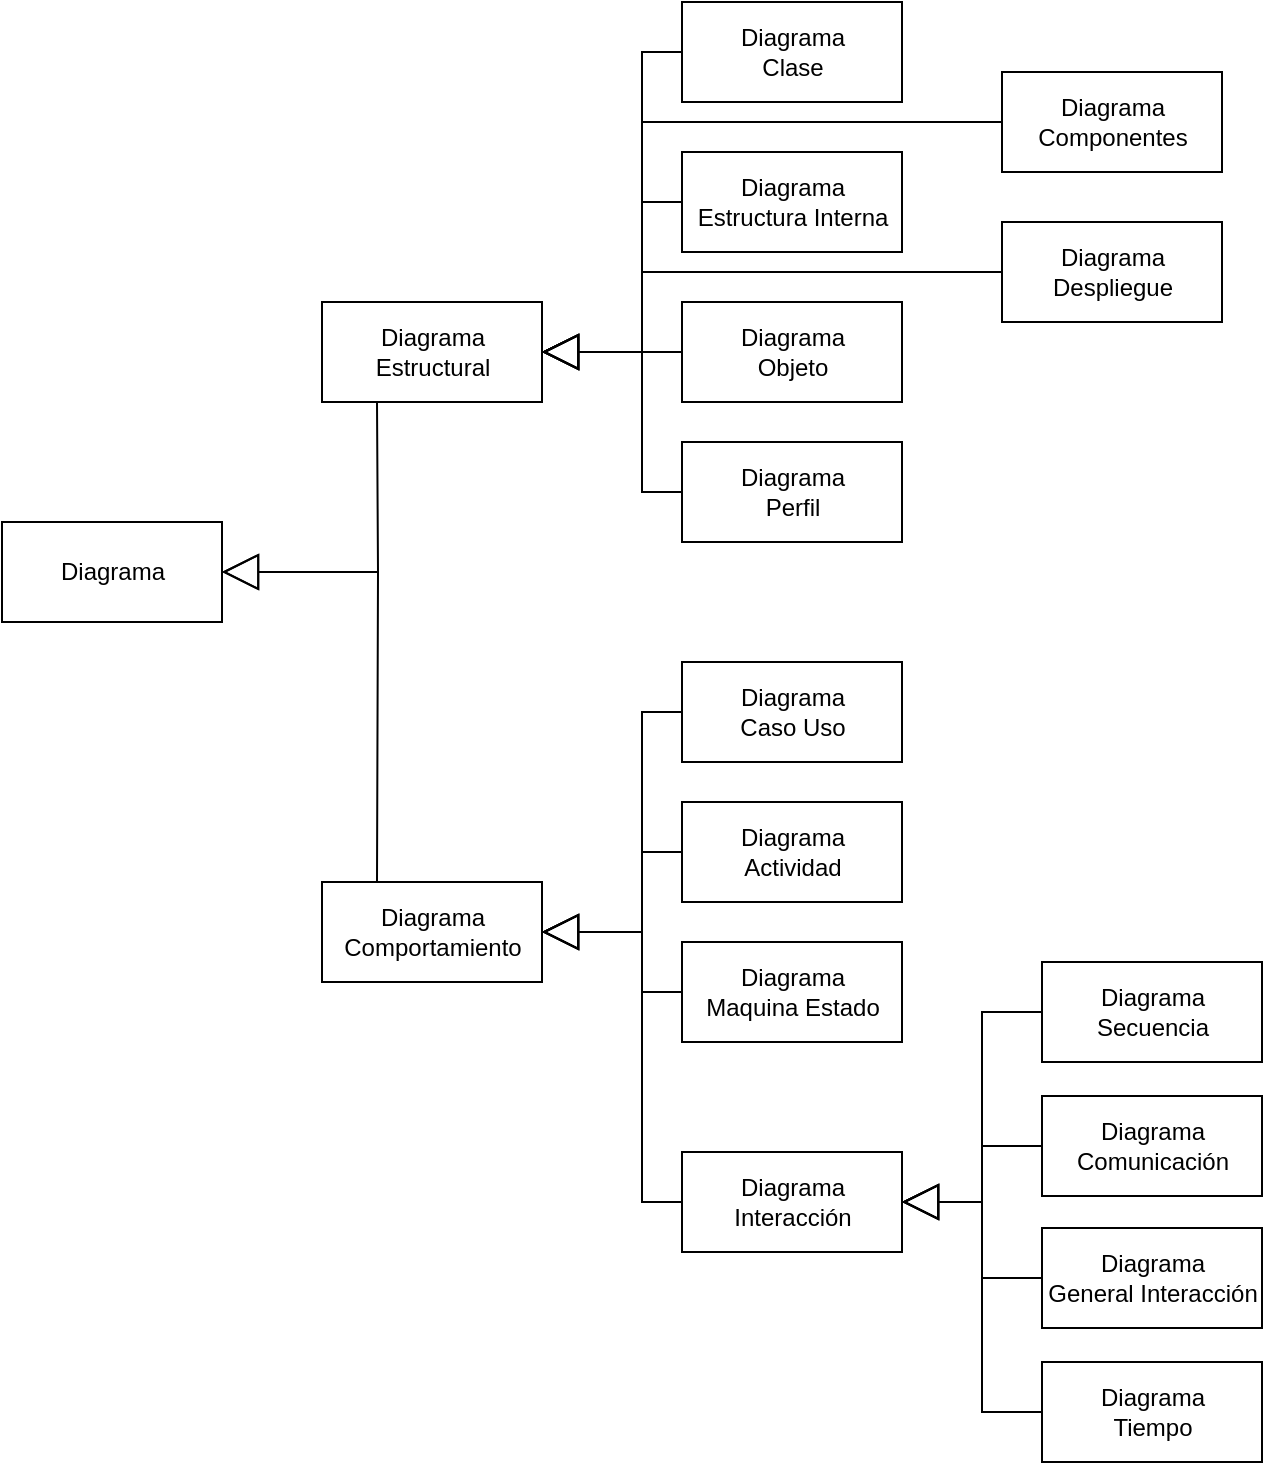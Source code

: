 <mxfile version="16.6.6" type="github">
  <diagram id="C5RBs43oDa-KdzZeNtuy" name="Page-1">
    <mxGraphModel dx="978" dy="712" grid="1" gridSize="10" guides="1" tooltips="1" connect="1" arrows="1" fold="1" page="1" pageScale="1" pageWidth="827" pageHeight="1169" math="0" shadow="0">
      <root>
        <mxCell id="WIyWlLk6GJQsqaUBKTNV-0" />
        <mxCell id="WIyWlLk6GJQsqaUBKTNV-1" parent="WIyWlLk6GJQsqaUBKTNV-0" />
        <mxCell id="EBr2hTtmOAlG6zHz0Neu-5" value="Diagrama" style="html=1;" vertex="1" parent="WIyWlLk6GJQsqaUBKTNV-1">
          <mxGeometry x="40" y="270" width="110" height="50" as="geometry" />
        </mxCell>
        <mxCell id="EBr2hTtmOAlG6zHz0Neu-6" value="&lt;div&gt;Diagrama &lt;br&gt;&lt;/div&gt;&lt;div&gt;Estructural&lt;/div&gt;" style="html=1;" vertex="1" parent="WIyWlLk6GJQsqaUBKTNV-1">
          <mxGeometry x="200" y="160" width="110" height="50" as="geometry" />
        </mxCell>
        <mxCell id="EBr2hTtmOAlG6zHz0Neu-7" value="&lt;div&gt;Diagrama &lt;br&gt;&lt;/div&gt;&lt;div&gt;Comportamiento&lt;/div&gt;" style="html=1;" vertex="1" parent="WIyWlLk6GJQsqaUBKTNV-1">
          <mxGeometry x="200" y="450" width="110" height="50" as="geometry" />
        </mxCell>
        <mxCell id="EBr2hTtmOAlG6zHz0Neu-9" value="" style="endArrow=block;endSize=16;endFill=0;html=1;rounded=0;entryX=1;entryY=0.5;entryDx=0;entryDy=0;exitX=0.25;exitY=0;exitDx=0;exitDy=0;" edge="1" parent="WIyWlLk6GJQsqaUBKTNV-1" source="EBr2hTtmOAlG6zHz0Neu-7" target="EBr2hTtmOAlG6zHz0Neu-5">
          <mxGeometry width="160" relative="1" as="geometry">
            <mxPoint x="230" y="360" as="sourcePoint" />
            <mxPoint x="490" y="370" as="targetPoint" />
            <Array as="points">
              <mxPoint x="228" y="295" />
            </Array>
          </mxGeometry>
        </mxCell>
        <mxCell id="EBr2hTtmOAlG6zHz0Neu-10" value="" style="endArrow=block;endSize=16;endFill=0;html=1;rounded=0;exitX=0.25;exitY=1;exitDx=0;exitDy=0;" edge="1" parent="WIyWlLk6GJQsqaUBKTNV-1" source="EBr2hTtmOAlG6zHz0Neu-6" target="EBr2hTtmOAlG6zHz0Neu-5">
          <mxGeometry width="160" relative="1" as="geometry">
            <mxPoint x="330" y="350" as="sourcePoint" />
            <mxPoint x="490" y="350" as="targetPoint" />
            <Array as="points">
              <mxPoint x="228" y="295" />
            </Array>
          </mxGeometry>
        </mxCell>
        <mxCell id="EBr2hTtmOAlG6zHz0Neu-11" value="&lt;div&gt;Diagrama &lt;br&gt;&lt;/div&gt;&lt;div&gt;Clase&lt;/div&gt;" style="html=1;" vertex="1" parent="WIyWlLk6GJQsqaUBKTNV-1">
          <mxGeometry x="380" y="10" width="110" height="50" as="geometry" />
        </mxCell>
        <mxCell id="EBr2hTtmOAlG6zHz0Neu-13" value="" style="endArrow=block;endSize=16;endFill=0;html=1;rounded=0;exitX=0;exitY=0.5;exitDx=0;exitDy=0;entryX=1;entryY=0.5;entryDx=0;entryDy=0;" edge="1" parent="WIyWlLk6GJQsqaUBKTNV-1" source="EBr2hTtmOAlG6zHz0Neu-11" target="EBr2hTtmOAlG6zHz0Neu-6">
          <mxGeometry width="160" relative="1" as="geometry">
            <mxPoint x="440" y="220" as="sourcePoint" />
            <mxPoint x="600" y="220" as="targetPoint" />
            <Array as="points">
              <mxPoint x="360" y="35" />
              <mxPoint x="360" y="185" />
            </Array>
          </mxGeometry>
        </mxCell>
        <mxCell id="EBr2hTtmOAlG6zHz0Neu-14" value="&lt;div&gt;Diagrama &lt;br&gt;&lt;/div&gt;&lt;div&gt;Estructura Interna&lt;br&gt;&lt;/div&gt;" style="html=1;" vertex="1" parent="WIyWlLk6GJQsqaUBKTNV-1">
          <mxGeometry x="380" y="85" width="110" height="50" as="geometry" />
        </mxCell>
        <mxCell id="EBr2hTtmOAlG6zHz0Neu-15" value="&lt;div&gt;Diagrama &lt;br&gt;&lt;/div&gt;&lt;div&gt;Actividad&lt;br&gt;&lt;/div&gt;" style="html=1;" vertex="1" parent="WIyWlLk6GJQsqaUBKTNV-1">
          <mxGeometry x="380" y="410" width="110" height="50" as="geometry" />
        </mxCell>
        <mxCell id="EBr2hTtmOAlG6zHz0Neu-16" value="&lt;div&gt;Diagrama &lt;br&gt;&lt;/div&gt;&lt;div&gt;Componentes&lt;br&gt;&lt;/div&gt;" style="html=1;" vertex="1" parent="WIyWlLk6GJQsqaUBKTNV-1">
          <mxGeometry x="540" y="45" width="110" height="50" as="geometry" />
        </mxCell>
        <mxCell id="EBr2hTtmOAlG6zHz0Neu-17" value="&lt;div&gt;Diagrama &lt;br&gt;&lt;/div&gt;&lt;div&gt;Despliegue&lt;br&gt;&lt;/div&gt;" style="html=1;" vertex="1" parent="WIyWlLk6GJQsqaUBKTNV-1">
          <mxGeometry x="540" y="120" width="110" height="50" as="geometry" />
        </mxCell>
        <mxCell id="EBr2hTtmOAlG6zHz0Neu-18" value="&lt;div&gt;Diagrama &lt;br&gt;&lt;/div&gt;&lt;div&gt;Objeto&lt;br&gt;&lt;/div&gt;" style="html=1;" vertex="1" parent="WIyWlLk6GJQsqaUBKTNV-1">
          <mxGeometry x="380" y="160" width="110" height="50" as="geometry" />
        </mxCell>
        <mxCell id="EBr2hTtmOAlG6zHz0Neu-19" value="&lt;div&gt;Diagrama &lt;br&gt;&lt;/div&gt;&lt;div&gt;Caso Uso&lt;br&gt;&lt;/div&gt;" style="html=1;" vertex="1" parent="WIyWlLk6GJQsqaUBKTNV-1">
          <mxGeometry x="380" y="340" width="110" height="50" as="geometry" />
        </mxCell>
        <mxCell id="EBr2hTtmOAlG6zHz0Neu-20" value="&lt;div&gt;Diagrama &lt;br&gt;&lt;/div&gt;&lt;div&gt;Maquina Estado&lt;br&gt;&lt;/div&gt;" style="html=1;" vertex="1" parent="WIyWlLk6GJQsqaUBKTNV-1">
          <mxGeometry x="380" y="480" width="110" height="50" as="geometry" />
        </mxCell>
        <mxCell id="EBr2hTtmOAlG6zHz0Neu-21" value="&lt;div&gt;Diagrama &lt;br&gt;&lt;/div&gt;&lt;div&gt;Interacción&lt;br&gt;&lt;/div&gt;" style="html=1;" vertex="1" parent="WIyWlLk6GJQsqaUBKTNV-1">
          <mxGeometry x="380" y="585" width="110" height="50" as="geometry" />
        </mxCell>
        <mxCell id="EBr2hTtmOAlG6zHz0Neu-22" value="&lt;div&gt;Diagrama &lt;br&gt;&lt;/div&gt;&lt;div&gt;Secuencia&lt;br&gt;&lt;/div&gt;" style="html=1;flipV=1;flipH=1;" vertex="1" parent="WIyWlLk6GJQsqaUBKTNV-1">
          <mxGeometry x="560" y="490" width="110" height="50" as="geometry" />
        </mxCell>
        <mxCell id="EBr2hTtmOAlG6zHz0Neu-23" value="&lt;div&gt;Diagrama &lt;br&gt;&lt;/div&gt;&lt;div&gt;Comunicación&lt;br&gt;&lt;/div&gt;" style="html=1;flipV=1;flipH=1;" vertex="1" parent="WIyWlLk6GJQsqaUBKTNV-1">
          <mxGeometry x="560" y="557" width="110" height="50" as="geometry" />
        </mxCell>
        <mxCell id="EBr2hTtmOAlG6zHz0Neu-24" value="&lt;div&gt;Diagrama &lt;br&gt;&lt;/div&gt;&lt;div&gt;General Interacción&lt;br&gt;&lt;/div&gt;" style="html=1;flipV=1;flipH=1;" vertex="1" parent="WIyWlLk6GJQsqaUBKTNV-1">
          <mxGeometry x="560" y="623" width="110" height="50" as="geometry" />
        </mxCell>
        <mxCell id="EBr2hTtmOAlG6zHz0Neu-25" value="&lt;div&gt;Diagrama &lt;br&gt;&lt;/div&gt;&lt;div&gt;Tiempo&lt;br&gt;&lt;/div&gt;" style="html=1;flipV=1;flipH=1;" vertex="1" parent="WIyWlLk6GJQsqaUBKTNV-1">
          <mxGeometry x="560" y="690" width="110" height="50" as="geometry" />
        </mxCell>
        <mxCell id="EBr2hTtmOAlG6zHz0Neu-26" value="&lt;div&gt;Diagrama &lt;br&gt;&lt;/div&gt;&lt;div&gt;Perfil&lt;br&gt;&lt;/div&gt;" style="html=1;" vertex="1" parent="WIyWlLk6GJQsqaUBKTNV-1">
          <mxGeometry x="380" y="230" width="110" height="50" as="geometry" />
        </mxCell>
        <mxCell id="EBr2hTtmOAlG6zHz0Neu-27" value="" style="endArrow=block;endSize=16;endFill=0;html=1;rounded=0;exitX=0;exitY=0.5;exitDx=0;exitDy=0;entryX=1;entryY=0.5;entryDx=0;entryDy=0;" edge="1" parent="WIyWlLk6GJQsqaUBKTNV-1" source="EBr2hTtmOAlG6zHz0Neu-14" target="EBr2hTtmOAlG6zHz0Neu-6">
          <mxGeometry width="160" relative="1" as="geometry">
            <mxPoint x="390" y="45" as="sourcePoint" />
            <mxPoint x="320" y="195" as="targetPoint" />
            <Array as="points">
              <mxPoint x="360" y="110" />
              <mxPoint x="360" y="185" />
            </Array>
          </mxGeometry>
        </mxCell>
        <mxCell id="EBr2hTtmOAlG6zHz0Neu-29" value="" style="endArrow=block;endSize=16;endFill=0;html=1;rounded=0;exitX=0;exitY=0.5;exitDx=0;exitDy=0;entryX=1;entryY=0.5;entryDx=0;entryDy=0;" edge="1" parent="WIyWlLk6GJQsqaUBKTNV-1" source="EBr2hTtmOAlG6zHz0Neu-16" target="EBr2hTtmOAlG6zHz0Neu-6">
          <mxGeometry width="160" relative="1" as="geometry">
            <mxPoint x="390" y="45" as="sourcePoint" />
            <mxPoint x="320" y="195" as="targetPoint" />
            <Array as="points">
              <mxPoint x="360" y="70" />
              <mxPoint x="360" y="185" />
            </Array>
          </mxGeometry>
        </mxCell>
        <mxCell id="EBr2hTtmOAlG6zHz0Neu-30" value="" style="endArrow=block;endSize=16;endFill=0;html=1;rounded=0;exitX=0;exitY=0.5;exitDx=0;exitDy=0;entryX=1;entryY=0.5;entryDx=0;entryDy=0;" edge="1" parent="WIyWlLk6GJQsqaUBKTNV-1" source="EBr2hTtmOAlG6zHz0Neu-17" target="EBr2hTtmOAlG6zHz0Neu-6">
          <mxGeometry width="160" relative="1" as="geometry">
            <mxPoint x="550" y="80" as="sourcePoint" />
            <mxPoint x="320" y="195" as="targetPoint" />
            <Array as="points">
              <mxPoint x="360" y="145" />
              <mxPoint x="360" y="185" />
            </Array>
          </mxGeometry>
        </mxCell>
        <mxCell id="EBr2hTtmOAlG6zHz0Neu-31" value="" style="endArrow=block;endSize=16;endFill=0;html=1;rounded=0;exitX=0;exitY=0.5;exitDx=0;exitDy=0;entryX=1;entryY=0.5;entryDx=0;entryDy=0;" edge="1" parent="WIyWlLk6GJQsqaUBKTNV-1" source="EBr2hTtmOAlG6zHz0Neu-18" target="EBr2hTtmOAlG6zHz0Neu-6">
          <mxGeometry width="160" relative="1" as="geometry">
            <mxPoint x="390" y="120" as="sourcePoint" />
            <mxPoint x="310" y="180" as="targetPoint" />
            <Array as="points" />
          </mxGeometry>
        </mxCell>
        <mxCell id="EBr2hTtmOAlG6zHz0Neu-32" value="" style="endArrow=block;endSize=16;endFill=0;html=1;rounded=0;exitX=0;exitY=0.5;exitDx=0;exitDy=0;entryX=1;entryY=0.5;entryDx=0;entryDy=0;" edge="1" parent="WIyWlLk6GJQsqaUBKTNV-1" source="EBr2hTtmOAlG6zHz0Neu-26" target="EBr2hTtmOAlG6zHz0Neu-6">
          <mxGeometry width="160" relative="1" as="geometry">
            <mxPoint x="390" y="195" as="sourcePoint" />
            <mxPoint x="320" y="195" as="targetPoint" />
            <Array as="points">
              <mxPoint x="360" y="255" />
              <mxPoint x="360" y="185" />
            </Array>
          </mxGeometry>
        </mxCell>
        <mxCell id="EBr2hTtmOAlG6zHz0Neu-33" value="" style="endArrow=block;endSize=16;endFill=0;html=1;rounded=0;exitX=0;exitY=0.5;exitDx=0;exitDy=0;entryX=1;entryY=0.5;entryDx=0;entryDy=0;" edge="1" parent="WIyWlLk6GJQsqaUBKTNV-1" source="EBr2hTtmOAlG6zHz0Neu-19" target="EBr2hTtmOAlG6zHz0Neu-7">
          <mxGeometry width="160" relative="1" as="geometry">
            <mxPoint x="237.5" y="220" as="sourcePoint" />
            <mxPoint x="160" y="305" as="targetPoint" />
            <Array as="points">
              <mxPoint x="360" y="365" />
              <mxPoint x="360" y="475" />
            </Array>
          </mxGeometry>
        </mxCell>
        <mxCell id="EBr2hTtmOAlG6zHz0Neu-34" value="" style="endArrow=block;endSize=16;endFill=0;html=1;rounded=0;exitX=0;exitY=0.5;exitDx=0;exitDy=0;entryX=1;entryY=0.5;entryDx=0;entryDy=0;" edge="1" parent="WIyWlLk6GJQsqaUBKTNV-1" source="EBr2hTtmOAlG6zHz0Neu-15" target="EBr2hTtmOAlG6zHz0Neu-7">
          <mxGeometry width="160" relative="1" as="geometry">
            <mxPoint x="390" y="375" as="sourcePoint" />
            <mxPoint x="320" y="485" as="targetPoint" />
            <Array as="points">
              <mxPoint x="360" y="435" />
              <mxPoint x="360" y="475" />
            </Array>
          </mxGeometry>
        </mxCell>
        <mxCell id="EBr2hTtmOAlG6zHz0Neu-35" value="" style="endArrow=block;endSize=16;endFill=0;html=1;rounded=0;exitX=0;exitY=0.5;exitDx=0;exitDy=0;entryX=1;entryY=0.5;entryDx=0;entryDy=0;" edge="1" parent="WIyWlLk6GJQsqaUBKTNV-1" source="EBr2hTtmOAlG6zHz0Neu-20" target="EBr2hTtmOAlG6zHz0Neu-7">
          <mxGeometry width="160" relative="1" as="geometry">
            <mxPoint x="390" y="445" as="sourcePoint" />
            <mxPoint x="320" y="485" as="targetPoint" />
            <Array as="points">
              <mxPoint x="360" y="505" />
              <mxPoint x="360" y="475" />
            </Array>
          </mxGeometry>
        </mxCell>
        <mxCell id="EBr2hTtmOAlG6zHz0Neu-36" value="" style="endArrow=block;endSize=16;endFill=0;html=1;rounded=0;exitX=0;exitY=0.5;exitDx=0;exitDy=0;entryX=1;entryY=0.5;entryDx=0;entryDy=0;" edge="1" parent="WIyWlLk6GJQsqaUBKTNV-1" source="EBr2hTtmOAlG6zHz0Neu-21" target="EBr2hTtmOAlG6zHz0Neu-7">
          <mxGeometry width="160" relative="1" as="geometry">
            <mxPoint x="390" y="515" as="sourcePoint" />
            <mxPoint x="320" y="485" as="targetPoint" />
            <Array as="points">
              <mxPoint x="360" y="610" />
              <mxPoint x="360" y="575" />
              <mxPoint x="360" y="475" />
            </Array>
          </mxGeometry>
        </mxCell>
        <mxCell id="EBr2hTtmOAlG6zHz0Neu-37" value="" style="endArrow=block;endSize=16;endFill=0;html=1;rounded=0;exitX=0;exitY=0.5;exitDx=0;exitDy=0;entryX=1;entryY=0.5;entryDx=0;entryDy=0;" edge="1" parent="WIyWlLk6GJQsqaUBKTNV-1" source="EBr2hTtmOAlG6zHz0Neu-22" target="EBr2hTtmOAlG6zHz0Neu-21">
          <mxGeometry width="160" relative="1" as="geometry">
            <mxPoint x="390" y="635" as="sourcePoint" />
            <mxPoint x="320" y="485" as="targetPoint" />
            <Array as="points">
              <mxPoint x="530" y="515" />
              <mxPoint x="530" y="610" />
            </Array>
          </mxGeometry>
        </mxCell>
        <mxCell id="EBr2hTtmOAlG6zHz0Neu-38" value="" style="endArrow=block;endSize=16;endFill=0;html=1;rounded=0;exitX=0;exitY=0.5;exitDx=0;exitDy=0;entryX=1;entryY=0.5;entryDx=0;entryDy=0;" edge="1" parent="WIyWlLk6GJQsqaUBKTNV-1" source="EBr2hTtmOAlG6zHz0Neu-23" target="EBr2hTtmOAlG6zHz0Neu-21">
          <mxGeometry width="160" relative="1" as="geometry">
            <mxPoint x="570" y="525" as="sourcePoint" />
            <mxPoint x="500" y="635" as="targetPoint" />
            <Array as="points">
              <mxPoint x="530" y="582" />
              <mxPoint x="530" y="610" />
            </Array>
          </mxGeometry>
        </mxCell>
        <mxCell id="EBr2hTtmOAlG6zHz0Neu-39" value="" style="endArrow=block;endSize=16;endFill=0;html=1;rounded=0;exitX=0;exitY=0.5;exitDx=0;exitDy=0;entryX=1;entryY=0.5;entryDx=0;entryDy=0;" edge="1" parent="WIyWlLk6GJQsqaUBKTNV-1" source="EBr2hTtmOAlG6zHz0Neu-24" target="EBr2hTtmOAlG6zHz0Neu-21">
          <mxGeometry width="160" relative="1" as="geometry">
            <mxPoint x="570" y="592" as="sourcePoint" />
            <mxPoint x="500" y="635" as="targetPoint" />
            <Array as="points">
              <mxPoint x="530" y="648" />
              <mxPoint x="530" y="610" />
            </Array>
          </mxGeometry>
        </mxCell>
        <mxCell id="EBr2hTtmOAlG6zHz0Neu-40" value="" style="endArrow=block;endSize=16;endFill=0;html=1;rounded=0;exitX=0;exitY=0.5;exitDx=0;exitDy=0;entryX=1;entryY=0.5;entryDx=0;entryDy=0;" edge="1" parent="WIyWlLk6GJQsqaUBKTNV-1" source="EBr2hTtmOAlG6zHz0Neu-25" target="EBr2hTtmOAlG6zHz0Neu-21">
          <mxGeometry width="160" relative="1" as="geometry">
            <mxPoint x="570" y="658" as="sourcePoint" />
            <mxPoint x="500" y="635" as="targetPoint" />
            <Array as="points">
              <mxPoint x="530" y="715" />
              <mxPoint x="530" y="610" />
            </Array>
          </mxGeometry>
        </mxCell>
      </root>
    </mxGraphModel>
  </diagram>
</mxfile>
